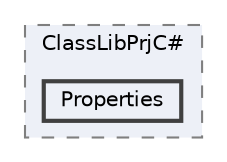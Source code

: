 digraph "D:/GIT/DoxyCSSLite/Example/ClassLibPrjC#/Properties"
{
 // LATEX_PDF_SIZE
  bgcolor="transparent";
  edge [fontname=Helvetica,fontsize=10,labelfontname=Helvetica,labelfontsize=10];
  node [fontname=Helvetica,fontsize=10,shape=box,height=0.2,width=0.4];
  compound=true
  subgraph clusterdir_1e3cdde94f121ceb35364454b2f2eeb1 {
    graph [ bgcolor="#edf0f7", pencolor="grey50", label="ClassLibPrjC#", fontname=Helvetica,fontsize=10 style="filled,dashed", URL="dir_1e3cdde94f121ceb35364454b2f2eeb1.html",tooltip=""]
  dir_87d04f9e5a256c1d2310e864324918e4 [label="Properties", fillcolor="#edf0f7", color="grey25", style="filled,bold", URL="dir_87d04f9e5a256c1d2310e864324918e4.html",tooltip=""];
  }
}
